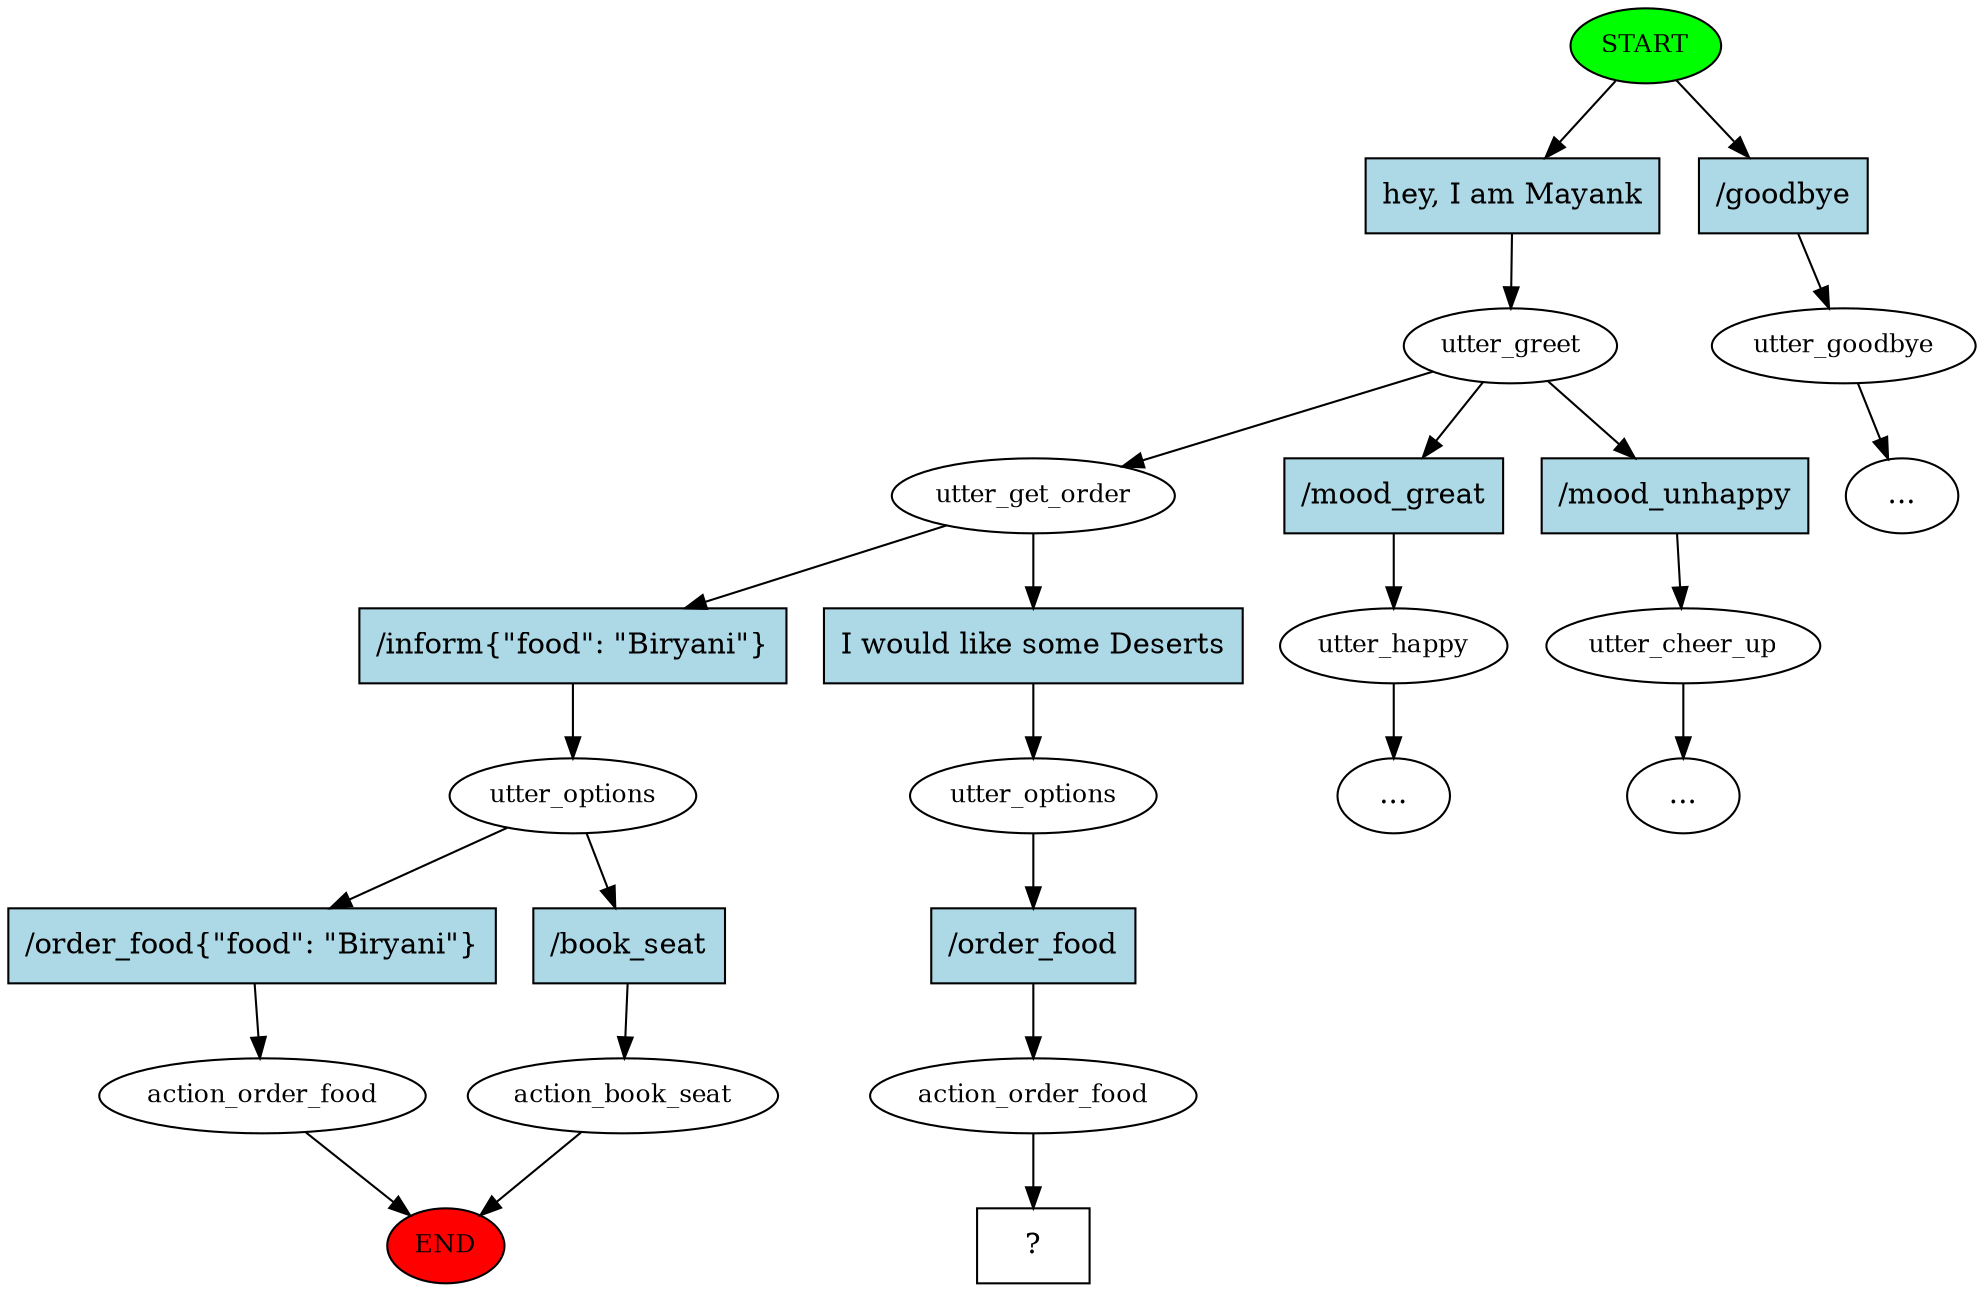 digraph  {
0 [class="start active", fillcolor=green, fontsize=12, label=START, style=filled];
"-1" [class=end, fillcolor=red, fontsize=12, label=END, style=filled];
1 [class=active, fontsize=12, label=utter_greet];
2 [class="", fontsize=12, label=utter_happy];
"-3" [class=ellipsis, label="..."];
4 [class="", fontsize=12, label=utter_cheer_up];
"-5" [class=ellipsis, label="..."];
7 [class="", fontsize=12, label=utter_goodbye];
"-6" [class=ellipsis, label="..."];
9 [class=active, fontsize=12, label=utter_get_order];
10 [class="", fontsize=12, label=utter_options];
11 [class="", fontsize=12, label=action_order_food];
15 [class="", fontsize=12, label=action_book_seat];
18 [class=active, fontsize=12, label=utter_options];
19 [class=active, fontsize=12, label=action_order_food];
20 [class="intent dashed active", label="  ?  ", shape=rect];
21 [class="intent active", fillcolor=lightblue, label="hey,\ I\ am\ Mayank", shape=rect, style=filled];
22 [class=intent, fillcolor=lightblue, label="/goodbye", shape=rect, style=filled];
23 [class=intent, fillcolor=lightblue, label="/mood_great", shape=rect, style=filled];
24 [class=intent, fillcolor=lightblue, label="/mood_unhappy", shape=rect, style=filled];
25 [class=intent, fillcolor=lightblue, label="/inform\{\"food\":\ \"Biryani\"\}", shape=rect, style=filled];
26 [class="intent active", fillcolor=lightblue, label="I\ would\ like\ some\ Deserts", shape=rect, style=filled];
27 [class=intent, fillcolor=lightblue, label="/order_food\{\"food\":\ \"Biryani\"\}", shape=rect, style=filled];
28 [class=intent, fillcolor=lightblue, label="/book_seat", shape=rect, style=filled];
29 [class="intent active", fillcolor=lightblue, label="/order_food", shape=rect, style=filled];
0 -> 21  [class=active, key=0];
0 -> 22  [class="", key=0];
1 -> 9  [class=active, key=NONE, label=""];
1 -> 23  [class="", key=0];
1 -> 24  [class="", key=0];
2 -> "-3"  [class="", key=NONE, label=""];
4 -> "-5"  [class="", key=NONE, label=""];
7 -> "-6"  [class="", key=NONE, label=""];
9 -> 25  [class="", key=0];
9 -> 26  [class=active, key=0];
10 -> 27  [class="", key=0];
10 -> 28  [class="", key=0];
11 -> "-1"  [class="", key=NONE, label=""];
15 -> "-1"  [class="", key=NONE, label=""];
18 -> 29  [class=active, key=0];
19 -> 20  [class=active, key=NONE, label=""];
21 -> 1  [class=active, key=0];
22 -> 7  [class="", key=0];
23 -> 2  [class="", key=0];
24 -> 4  [class="", key=0];
25 -> 10  [class="", key=0];
26 -> 18  [class=active, key=0];
27 -> 11  [class="", key=0];
28 -> 15  [class="", key=0];
29 -> 19  [class=active, key=0];
}
